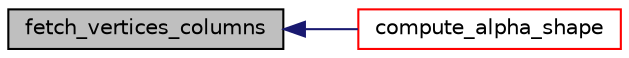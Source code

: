 digraph "fetch_vertices_columns"
{
  edge [fontname="Helvetica",fontsize="10",labelfontname="Helvetica",labelfontsize="10"];
  node [fontname="Helvetica",fontsize="10",shape=record];
  rankdir="LR";
  Node1 [label="fetch_vertices_columns",height=0.2,width=0.4,color="black", fillcolor="grey75", style="filled" fontcolor="black"];
  Node1 -> Node2 [dir="back",color="midnightblue",fontsize="10",style="solid",fontname="Helvetica"];
  Node2 [label="compute_alpha_shape",height=0.2,width=0.4,color="red", fillcolor="white", style="filled",URL="$alpha_8c.html#a4f47c3e26aa156219529477b79343691"];
}
